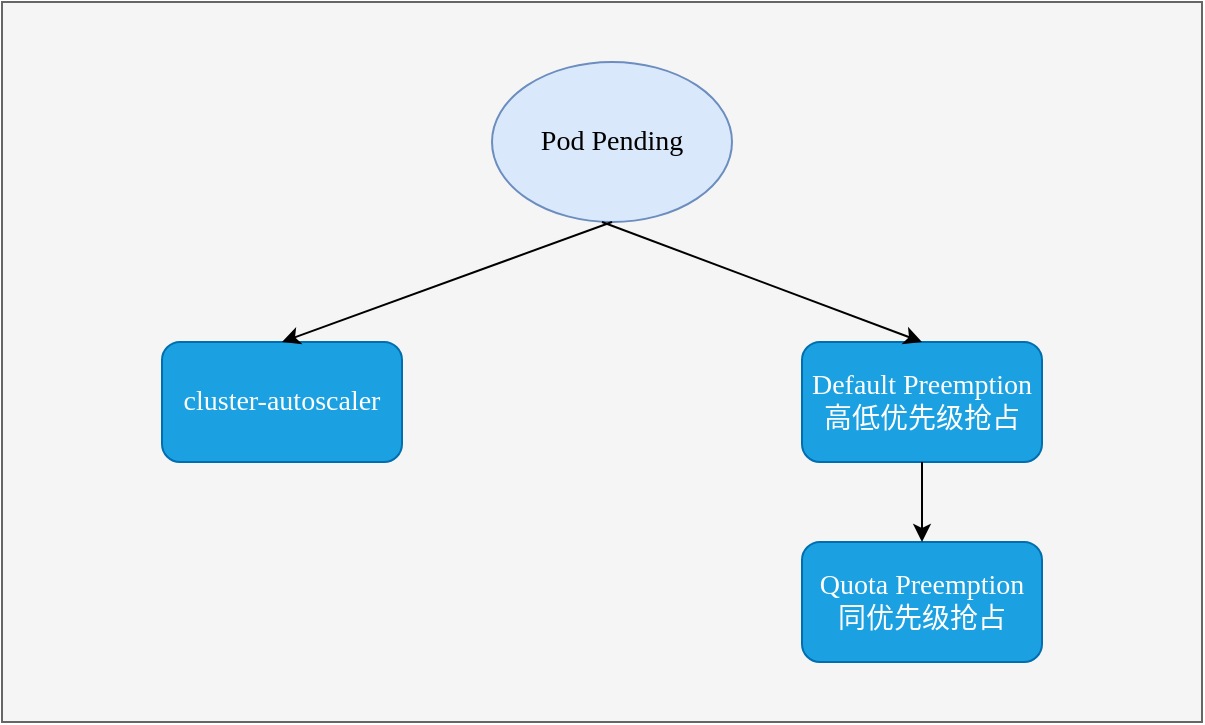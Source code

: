 <mxfile version="20.5.3" type="github">
  <diagram id="EfIWoj2RQM2SzFMJU21j" name="Page-1">
    <mxGraphModel dx="1426" dy="800" grid="1" gridSize="10" guides="1" tooltips="1" connect="1" arrows="1" fold="1" page="1" pageScale="1" pageWidth="850" pageHeight="1100" math="0" shadow="0">
      <root>
        <mxCell id="0" />
        <mxCell id="1" parent="0" />
        <mxCell id="df-yTaB0bOFZxiIBwngr-1" value="" style="rounded=0;whiteSpace=wrap;html=1;fillColor=#f5f5f5;fontColor=#333333;strokeColor=#666666;" vertex="1" parent="1">
          <mxGeometry x="120" y="160" width="600" height="360" as="geometry" />
        </mxCell>
        <mxCell id="df-yTaB0bOFZxiIBwngr-2" value="&lt;font style=&quot;font-size: 14px;&quot; face=&quot;Times New Roman&quot;&gt;Pod Pending&lt;/font&gt;" style="ellipse;whiteSpace=wrap;html=1;fillColor=#dae8fc;strokeColor=#6c8ebf;" vertex="1" parent="1">
          <mxGeometry x="365" y="190" width="120" height="80" as="geometry" />
        </mxCell>
        <mxCell id="df-yTaB0bOFZxiIBwngr-5" value="&lt;font face=&quot;Times New Roman&quot; style=&quot;font-size: 14px;&quot;&gt;cluster-autoscaler&lt;/font&gt;" style="rounded=1;whiteSpace=wrap;html=1;fillColor=#1ba1e2;strokeColor=#006EAF;fontColor=#ffffff;" vertex="1" parent="1">
          <mxGeometry x="200" y="330" width="120" height="60" as="geometry" />
        </mxCell>
        <mxCell id="df-yTaB0bOFZxiIBwngr-6" value="Default Preemption&lt;br&gt;高低优先级抢占" style="rounded=1;whiteSpace=wrap;html=1;fontFamily=Times New Roman;fontSize=14;fontColor=#ffffff;fillColor=#1ba1e2;strokeColor=#006EAF;" vertex="1" parent="1">
          <mxGeometry x="520" y="330" width="120" height="60" as="geometry" />
        </mxCell>
        <mxCell id="df-yTaB0bOFZxiIBwngr-7" value="Quota Preemption&lt;br&gt;同优先级抢占" style="rounded=1;whiteSpace=wrap;html=1;fontFamily=Times New Roman;fontSize=14;fontColor=#ffffff;fillColor=#1ba1e2;strokeColor=#006EAF;" vertex="1" parent="1">
          <mxGeometry x="520" y="430" width="120" height="60" as="geometry" />
        </mxCell>
        <mxCell id="df-yTaB0bOFZxiIBwngr-8" value="" style="endArrow=classic;html=1;rounded=0;fontFamily=Times New Roman;fontSize=14;fontColor=#000000;exitX=0.5;exitY=1;exitDx=0;exitDy=0;entryX=0.5;entryY=0;entryDx=0;entryDy=0;" edge="1" parent="1" source="df-yTaB0bOFZxiIBwngr-2" target="df-yTaB0bOFZxiIBwngr-5">
          <mxGeometry width="50" height="50" relative="1" as="geometry">
            <mxPoint x="400" y="350" as="sourcePoint" />
            <mxPoint x="450" y="300" as="targetPoint" />
          </mxGeometry>
        </mxCell>
        <mxCell id="df-yTaB0bOFZxiIBwngr-9" value="" style="endArrow=classic;html=1;rounded=0;fontFamily=Times New Roman;fontSize=14;fontColor=#000000;entryX=0.5;entryY=0;entryDx=0;entryDy=0;" edge="1" parent="1" target="df-yTaB0bOFZxiIBwngr-6">
          <mxGeometry width="50" height="50" relative="1" as="geometry">
            <mxPoint x="420" y="270" as="sourcePoint" />
            <mxPoint x="450" y="300" as="targetPoint" />
          </mxGeometry>
        </mxCell>
        <mxCell id="df-yTaB0bOFZxiIBwngr-10" value="" style="endArrow=classic;html=1;rounded=0;fontFamily=Times New Roman;fontSize=14;fontColor=#000000;exitX=0.5;exitY=1;exitDx=0;exitDy=0;" edge="1" parent="1" source="df-yTaB0bOFZxiIBwngr-6" target="df-yTaB0bOFZxiIBwngr-7">
          <mxGeometry width="50" height="50" relative="1" as="geometry">
            <mxPoint x="400" y="370" as="sourcePoint" />
            <mxPoint x="450" y="320" as="targetPoint" />
          </mxGeometry>
        </mxCell>
      </root>
    </mxGraphModel>
  </diagram>
</mxfile>

